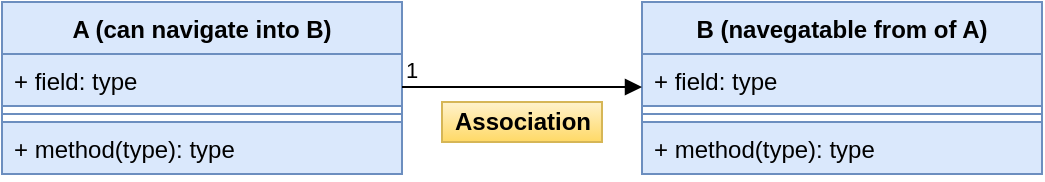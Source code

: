 <mxfile version="13.6.2" type="device"><diagram id="AF3R_iFVk4nANWc9TpBk" name="Page-1"><mxGraphModel dx="868" dy="504" grid="1" gridSize="10" guides="1" tooltips="1" connect="1" arrows="1" fold="1" page="1" pageScale="1" pageWidth="850" pageHeight="1100" math="0" shadow="0"><root><mxCell id="0"/><mxCell id="1" parent="0"/><mxCell id="xkhtbB-IRg9uNlzj_Z8z-10" value="B (navegatable from of A)" style="swimlane;fontStyle=1;align=center;verticalAlign=top;childLayout=stackLayout;horizontal=1;startSize=26;horizontalStack=0;resizeParent=1;resizeParentMax=0;resizeLast=0;collapsible=1;marginBottom=0;fillColor=#dae8fc;strokeColor=#6c8ebf;" parent="1" vertex="1"><mxGeometry x="480" y="290" width="200" height="86" as="geometry"/></mxCell><mxCell id="xkhtbB-IRg9uNlzj_Z8z-11" value="+ field: type" style="text;strokeColor=#6c8ebf;fillColor=#dae8fc;align=left;verticalAlign=top;spacingLeft=4;spacingRight=4;overflow=hidden;rotatable=0;points=[[0,0.5],[1,0.5]];portConstraint=eastwest;" parent="xkhtbB-IRg9uNlzj_Z8z-10" vertex="1"><mxGeometry y="26" width="200" height="26" as="geometry"/></mxCell><mxCell id="xkhtbB-IRg9uNlzj_Z8z-12" value="" style="line;strokeWidth=1;fillColor=#dae8fc;align=left;verticalAlign=middle;spacingTop=-1;spacingLeft=3;spacingRight=3;rotatable=0;labelPosition=right;points=[];portConstraint=eastwest;strokeColor=#6c8ebf;" parent="xkhtbB-IRg9uNlzj_Z8z-10" vertex="1"><mxGeometry y="52" width="200" height="8" as="geometry"/></mxCell><mxCell id="xkhtbB-IRg9uNlzj_Z8z-13" value="+ method(type): type" style="text;strokeColor=#6c8ebf;fillColor=#dae8fc;align=left;verticalAlign=top;spacingLeft=4;spacingRight=4;overflow=hidden;rotatable=0;points=[[0,0.5],[1,0.5]];portConstraint=eastwest;" parent="xkhtbB-IRg9uNlzj_Z8z-10" vertex="1"><mxGeometry y="60" width="200" height="26" as="geometry"/></mxCell><mxCell id="xkhtbB-IRg9uNlzj_Z8z-6" value="A (can navigate into B)" style="swimlane;fontStyle=1;align=center;verticalAlign=top;childLayout=stackLayout;horizontal=1;startSize=26;horizontalStack=0;resizeParent=1;resizeParentMax=0;resizeLast=0;collapsible=1;marginBottom=0;fillColor=#dae8fc;strokeColor=#6c8ebf;" parent="1" vertex="1"><mxGeometry x="160" y="290" width="200" height="86" as="geometry"/></mxCell><mxCell id="xkhtbB-IRg9uNlzj_Z8z-7" value="+ field: type" style="text;strokeColor=#6c8ebf;fillColor=#dae8fc;align=left;verticalAlign=top;spacingLeft=4;spacingRight=4;overflow=hidden;rotatable=0;points=[[0,0.5],[1,0.5]];portConstraint=eastwest;" parent="xkhtbB-IRg9uNlzj_Z8z-6" vertex="1"><mxGeometry y="26" width="200" height="26" as="geometry"/></mxCell><mxCell id="xkhtbB-IRg9uNlzj_Z8z-8" value="" style="line;strokeWidth=1;fillColor=#dae8fc;align=left;verticalAlign=middle;spacingTop=-1;spacingLeft=3;spacingRight=3;rotatable=0;labelPosition=right;points=[];portConstraint=eastwest;strokeColor=#6c8ebf;" parent="xkhtbB-IRg9uNlzj_Z8z-6" vertex="1"><mxGeometry y="52" width="200" height="8" as="geometry"/></mxCell><mxCell id="xkhtbB-IRg9uNlzj_Z8z-9" value="+ method(type): type" style="text;strokeColor=#6c8ebf;fillColor=#dae8fc;align=left;verticalAlign=top;spacingLeft=4;spacingRight=4;overflow=hidden;rotatable=0;points=[[0,0.5],[1,0.5]];portConstraint=eastwest;" parent="xkhtbB-IRg9uNlzj_Z8z-6" vertex="1"><mxGeometry y="60" width="200" height="26" as="geometry"/></mxCell><mxCell id="xkhtbB-IRg9uNlzj_Z8z-19" value="&lt;b&gt;Association&lt;/b&gt;" style="text;html=1;align=center;verticalAlign=middle;resizable=0;points=[];autosize=1;gradientColor=#ffd966;fillColor=#fff2cc;strokeColor=#d6b656;" parent="1" vertex="1"><mxGeometry x="380" y="340" width="80" height="20" as="geometry"/></mxCell><mxCell id="RKsgE8rz6jjDdZDUEQAC-1" value="" style="endArrow=block;endFill=1;html=1;edgeStyle=orthogonalEdgeStyle;align=left;verticalAlign=top;" edge="1" parent="1"><mxGeometry x="-1" relative="1" as="geometry"><mxPoint x="360" y="332.5" as="sourcePoint"/><mxPoint x="480" y="332.5" as="targetPoint"/></mxGeometry></mxCell><mxCell id="RKsgE8rz6jjDdZDUEQAC-2" value="1" style="edgeLabel;resizable=0;html=1;align=left;verticalAlign=bottom;" connectable="0" vertex="1" parent="RKsgE8rz6jjDdZDUEQAC-1"><mxGeometry x="-1" relative="1" as="geometry"/></mxCell></root></mxGraphModel></diagram></mxfile>